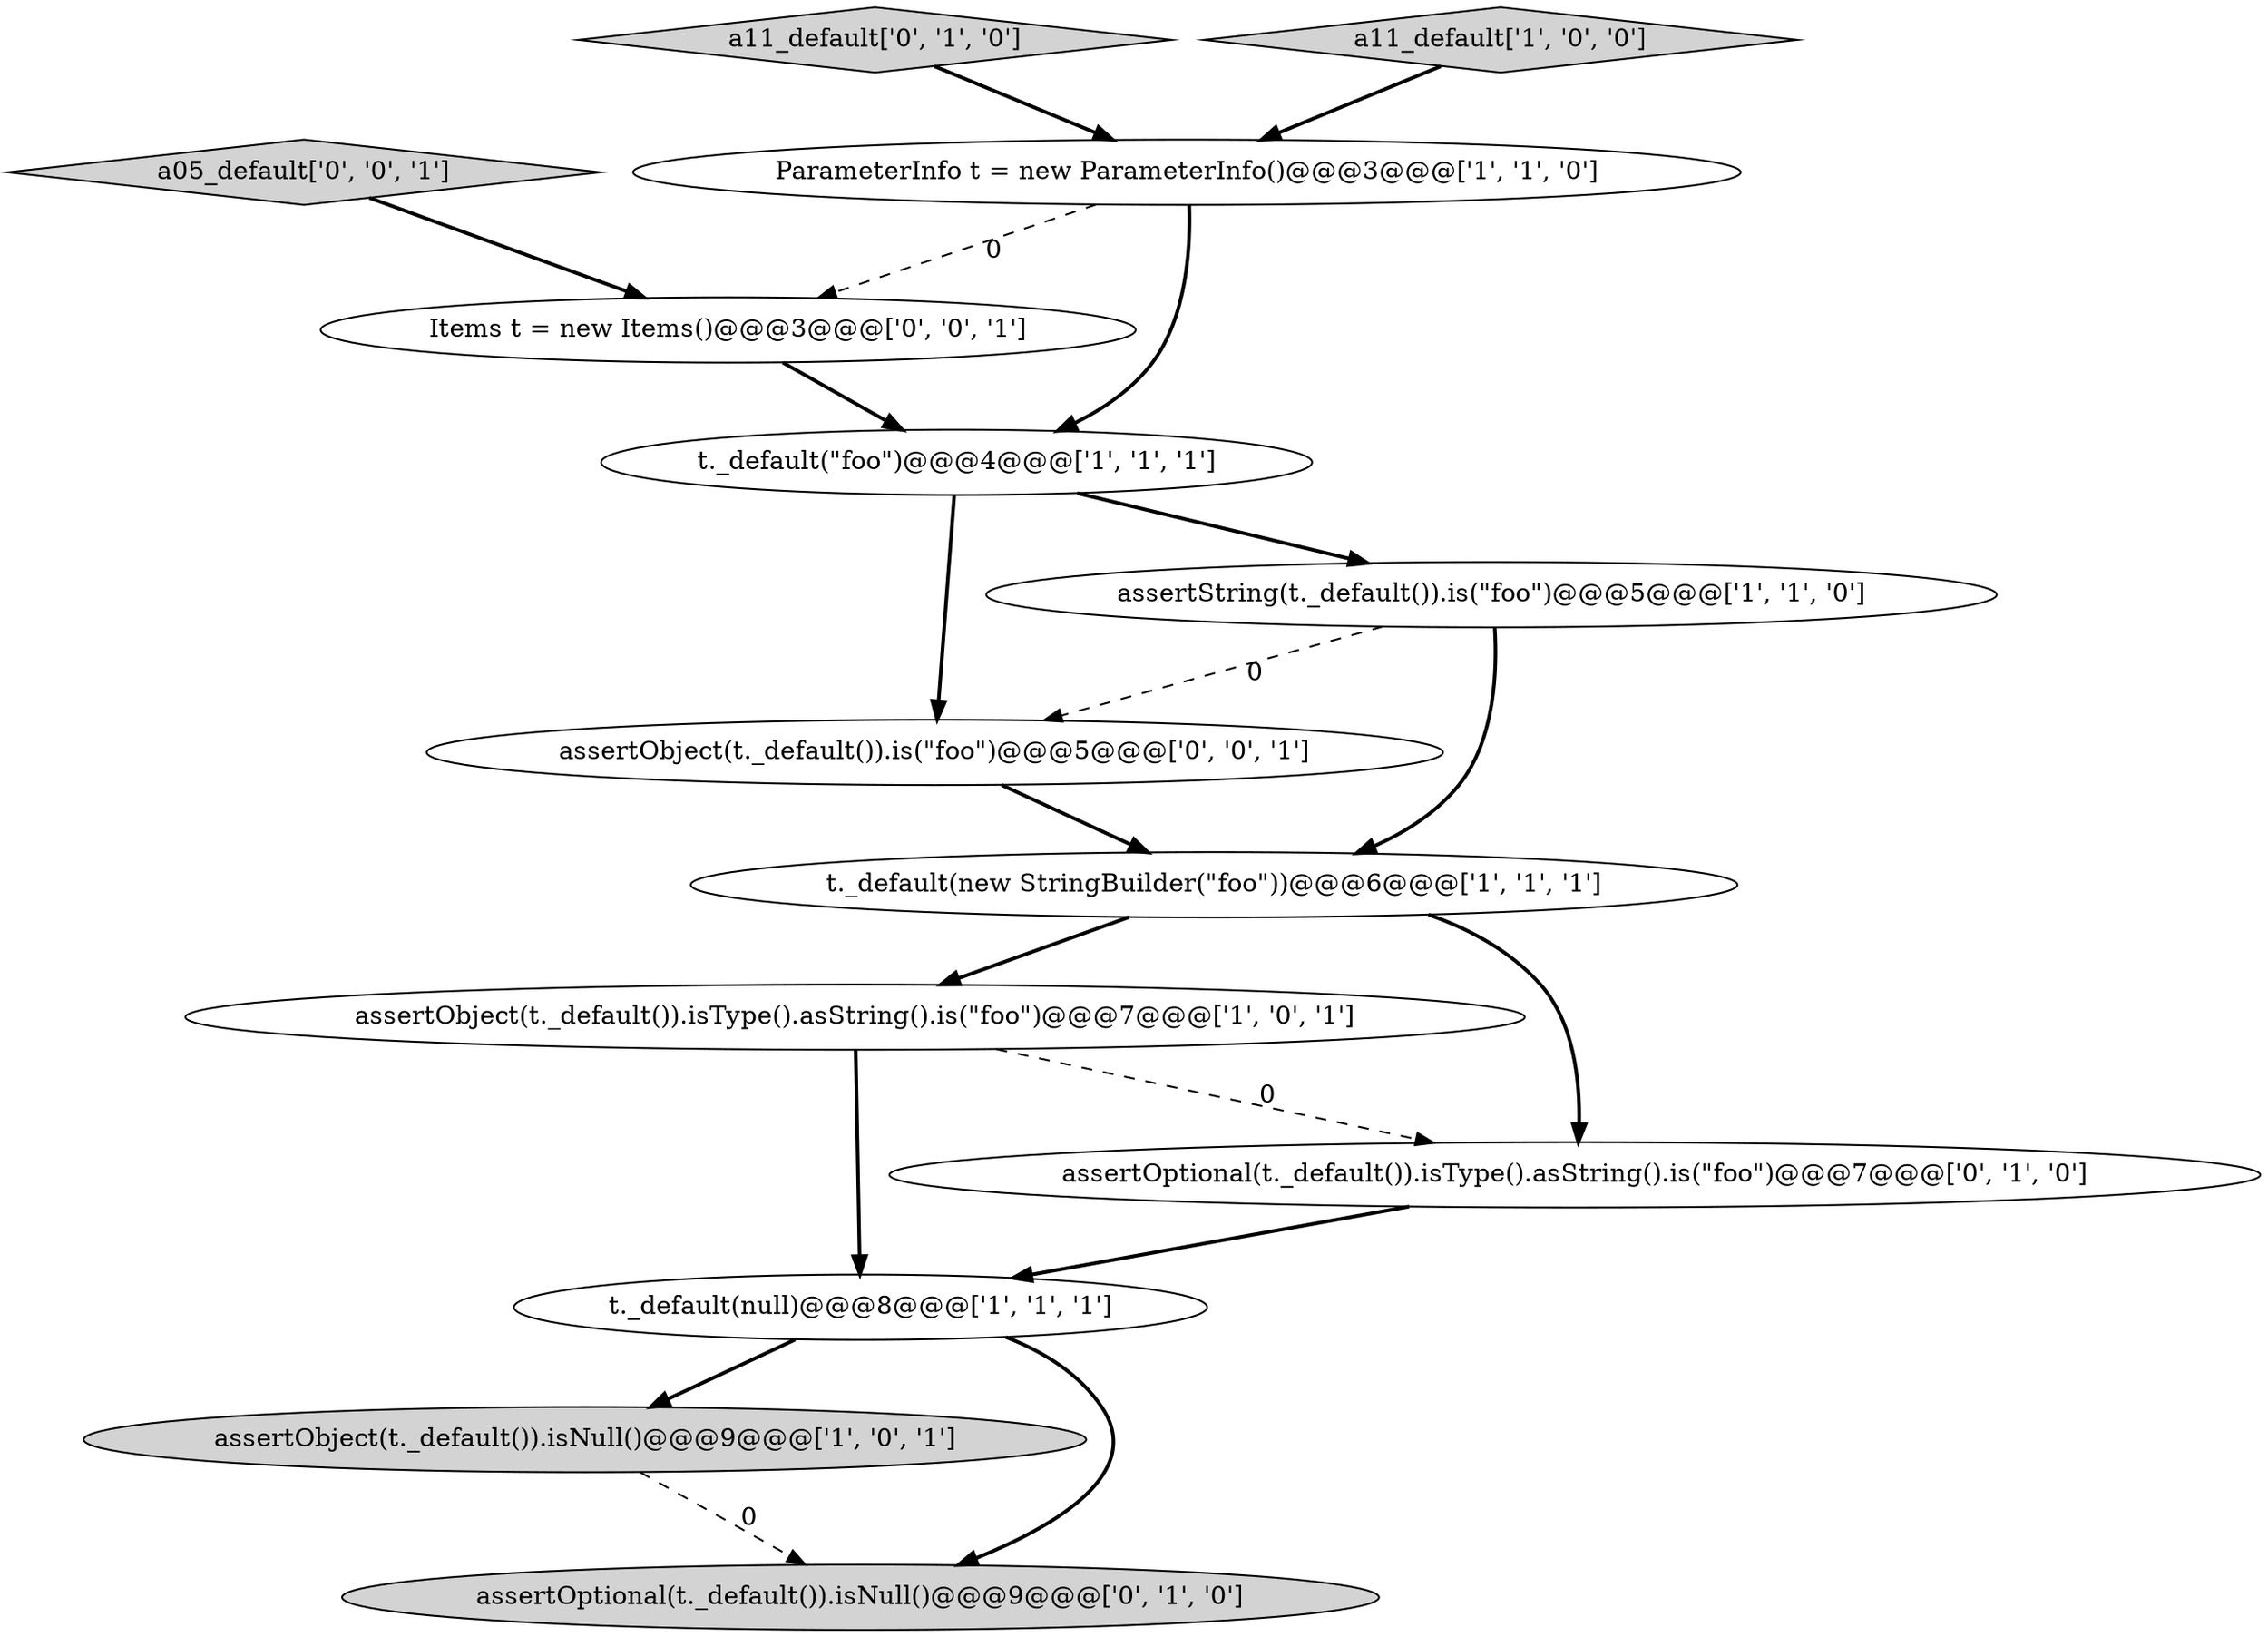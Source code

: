 digraph {
4 [style = filled, label = "assertObject(t._default()).isNull()@@@9@@@['1', '0', '1']", fillcolor = lightgray, shape = ellipse image = "AAA0AAABBB1BBB"];
12 [style = filled, label = "assertObject(t._default()).is(\"foo\")@@@5@@@['0', '0', '1']", fillcolor = white, shape = ellipse image = "AAA0AAABBB3BBB"];
1 [style = filled, label = "assertObject(t._default()).isType().asString().is(\"foo\")@@@7@@@['1', '0', '1']", fillcolor = white, shape = ellipse image = "AAA0AAABBB1BBB"];
6 [style = filled, label = "t._default(\"foo\")@@@4@@@['1', '1', '1']", fillcolor = white, shape = ellipse image = "AAA0AAABBB1BBB"];
7 [style = filled, label = "t._default(null)@@@8@@@['1', '1', '1']", fillcolor = white, shape = ellipse image = "AAA0AAABBB1BBB"];
8 [style = filled, label = "a11_default['0', '1', '0']", fillcolor = lightgray, shape = diamond image = "AAA0AAABBB2BBB"];
2 [style = filled, label = "a11_default['1', '0', '0']", fillcolor = lightgray, shape = diamond image = "AAA0AAABBB1BBB"];
10 [style = filled, label = "assertOptional(t._default()).isNull()@@@9@@@['0', '1', '0']", fillcolor = lightgray, shape = ellipse image = "AAA1AAABBB2BBB"];
5 [style = filled, label = "assertString(t._default()).is(\"foo\")@@@5@@@['1', '1', '0']", fillcolor = white, shape = ellipse image = "AAA0AAABBB1BBB"];
13 [style = filled, label = "Items t = new Items()@@@3@@@['0', '0', '1']", fillcolor = white, shape = ellipse image = "AAA0AAABBB3BBB"];
11 [style = filled, label = "a05_default['0', '0', '1']", fillcolor = lightgray, shape = diamond image = "AAA0AAABBB3BBB"];
3 [style = filled, label = "t._default(new StringBuilder(\"foo\"))@@@6@@@['1', '1', '1']", fillcolor = white, shape = ellipse image = "AAA0AAABBB1BBB"];
9 [style = filled, label = "assertOptional(t._default()).isType().asString().is(\"foo\")@@@7@@@['0', '1', '0']", fillcolor = white, shape = ellipse image = "AAA1AAABBB2BBB"];
0 [style = filled, label = "ParameterInfo t = new ParameterInfo()@@@3@@@['1', '1', '0']", fillcolor = white, shape = ellipse image = "AAA0AAABBB1BBB"];
0->6 [style = bold, label=""];
5->12 [style = dashed, label="0"];
4->10 [style = dashed, label="0"];
3->1 [style = bold, label=""];
2->0 [style = bold, label=""];
13->6 [style = bold, label=""];
5->3 [style = bold, label=""];
0->13 [style = dashed, label="0"];
1->7 [style = bold, label=""];
7->4 [style = bold, label=""];
12->3 [style = bold, label=""];
3->9 [style = bold, label=""];
8->0 [style = bold, label=""];
7->10 [style = bold, label=""];
11->13 [style = bold, label=""];
6->5 [style = bold, label=""];
6->12 [style = bold, label=""];
1->9 [style = dashed, label="0"];
9->7 [style = bold, label=""];
}
